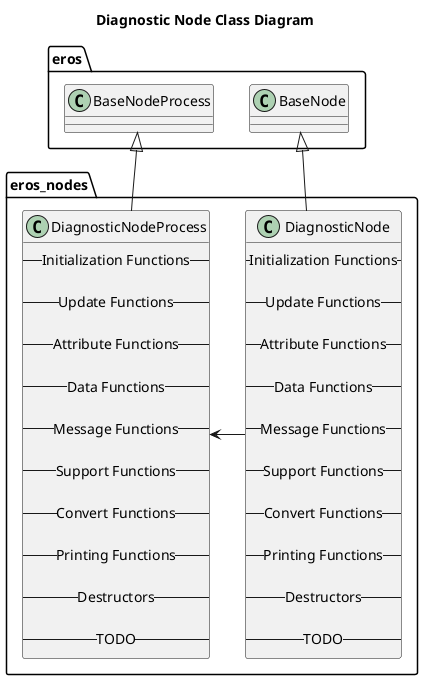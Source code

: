 @startuml
title Diagnostic Node Class Diagram
package eros {
    class BaseNode
    class BaseNodeProcess
}
namespace eros_nodes {
    class DiagnosticNode {
        -- Initialization Functions --

        -- Update Functions --

        -- Attribute Functions --

        -- Data Functions --

        -- Message Functions --

        -- Support Functions --

        -- Convert Functions --
        
        -- Printing Functions --

        -- Destructors --

        -- TODO --
    }
    class DiagnosticNodeProcess {
        -- Initialization Functions --

        -- Update Functions --

        -- Attribute Functions --

        -- Data Functions --

        -- Message Functions --

        -- Support Functions --

        -- Convert Functions --
        
        -- Printing Functions --

        -- Destructors --

        -- TODO --
    }

    BaseNode <|-- DiagnosticNode
    BaseNodeProcess <|-- DiagnosticNodeProcess
    DiagnosticNode -> DiagnosticNodeProcess 
}

@enduml